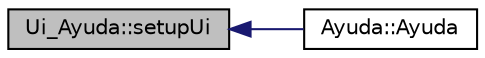 digraph "Ui_Ayuda::setupUi"
{
  edge [fontname="Helvetica",fontsize="10",labelfontname="Helvetica",labelfontsize="10"];
  node [fontname="Helvetica",fontsize="10",shape=record];
  rankdir="LR";
  Node1 [label="Ui_Ayuda::setupUi",height=0.2,width=0.4,color="black", fillcolor="grey75", style="filled" fontcolor="black"];
  Node1 -> Node2 [dir="back",color="midnightblue",fontsize="10",style="solid",fontname="Helvetica"];
  Node2 [label="Ayuda::Ayuda",height=0.2,width=0.4,color="black", fillcolor="white", style="filled",URL="$class_ayuda.html#ae7f651d8d258d445167ba08d7c4c2ba5"];
}
